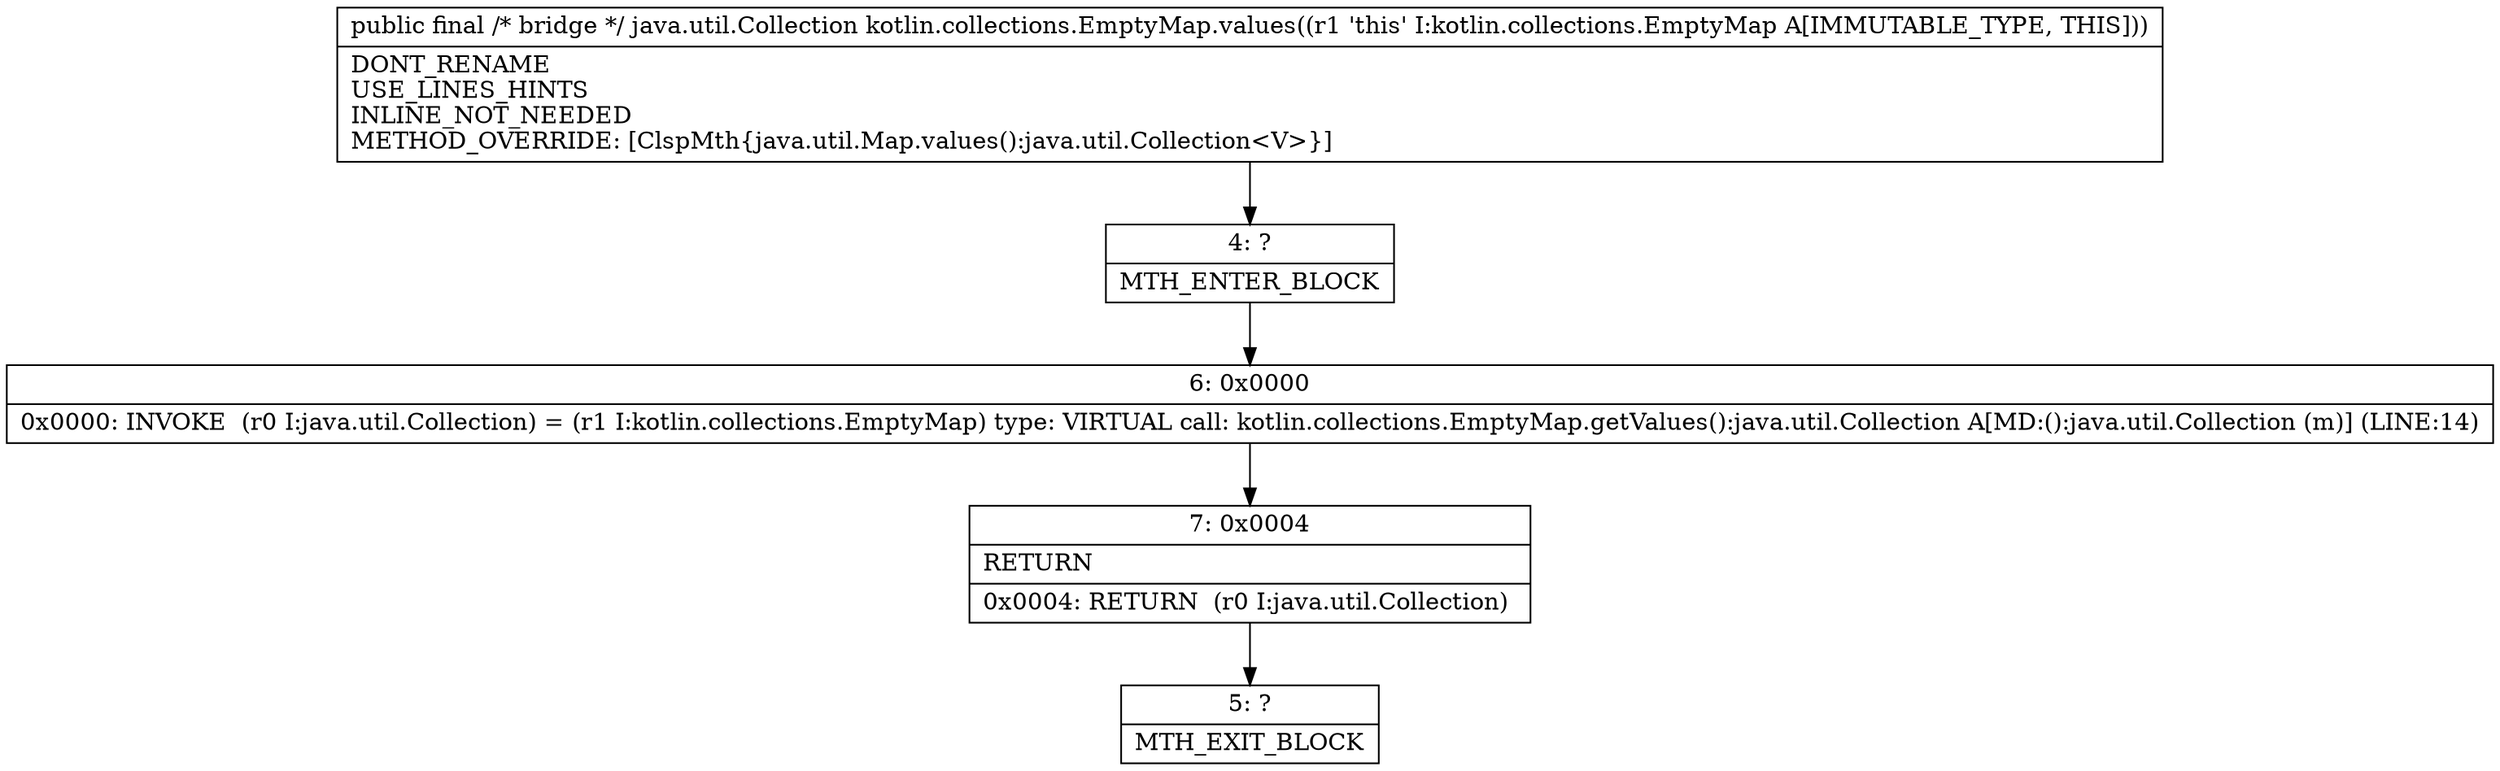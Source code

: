 digraph "CFG forkotlin.collections.EmptyMap.values()Ljava\/util\/Collection;" {
Node_4 [shape=record,label="{4\:\ ?|MTH_ENTER_BLOCK\l}"];
Node_6 [shape=record,label="{6\:\ 0x0000|0x0000: INVOKE  (r0 I:java.util.Collection) = (r1 I:kotlin.collections.EmptyMap) type: VIRTUAL call: kotlin.collections.EmptyMap.getValues():java.util.Collection A[MD:():java.util.Collection (m)] (LINE:14)\l}"];
Node_7 [shape=record,label="{7\:\ 0x0004|RETURN\l|0x0004: RETURN  (r0 I:java.util.Collection) \l}"];
Node_5 [shape=record,label="{5\:\ ?|MTH_EXIT_BLOCK\l}"];
MethodNode[shape=record,label="{public final \/* bridge *\/ java.util.Collection kotlin.collections.EmptyMap.values((r1 'this' I:kotlin.collections.EmptyMap A[IMMUTABLE_TYPE, THIS]))  | DONT_RENAME\lUSE_LINES_HINTS\lINLINE_NOT_NEEDED\lMETHOD_OVERRIDE: [ClspMth\{java.util.Map.values():java.util.Collection\<V\>\}]\l}"];
MethodNode -> Node_4;Node_4 -> Node_6;
Node_6 -> Node_7;
Node_7 -> Node_5;
}

